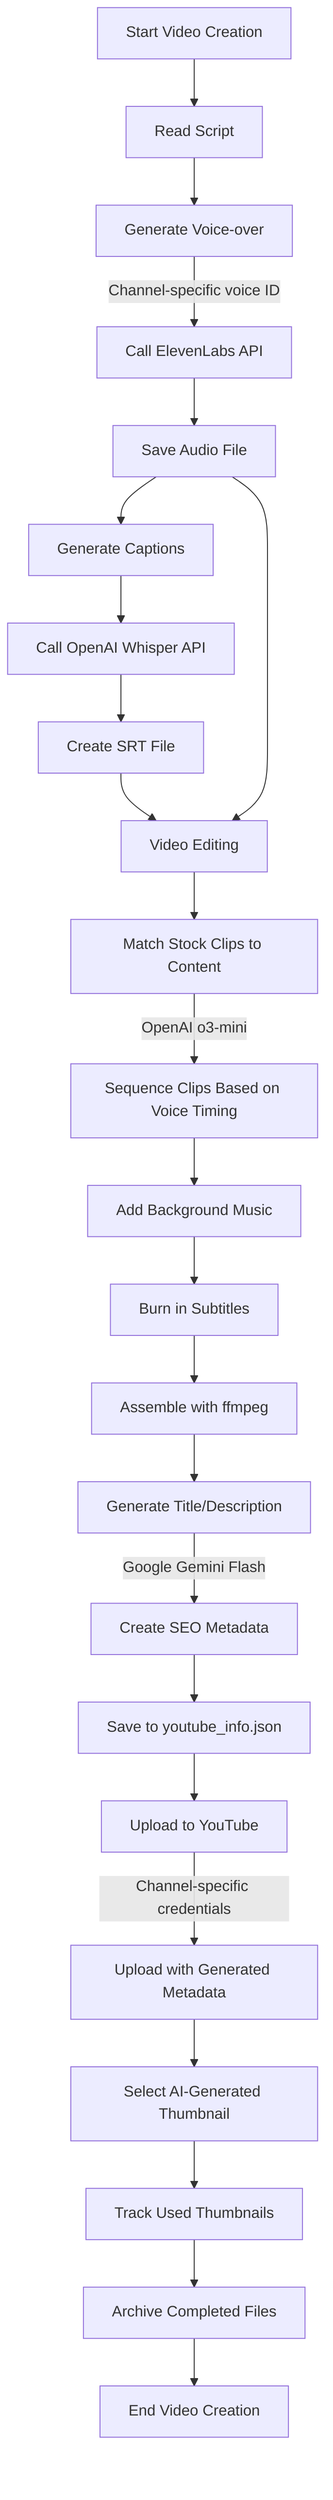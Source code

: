 flowchart TD
    A[Start Video Creation] --> B[Read Script]
    
    B --> C[Generate Voice-over]
    C -->|Channel-specific voice ID| D[Call ElevenLabs API]
    D --> E[Save Audio File]
    
    E --> F[Generate Captions]
    F --> G[Call OpenAI Whisper API]
    G --> H[Create SRT File]
    
    H & E --> I[Video Editing]
    I --> J[Match Stock Clips to Content]
    J -->|OpenAI o3-mini| K[Sequence Clips Based on Voice Timing]
    K --> L[Add Background Music]
    L --> M[Burn in Subtitles]
    M --> N[Assemble with ffmpeg]
    
    N --> O[Generate Title/Description]
    O -->|Google Gemini Flash| P[Create SEO Metadata]
    P --> Q[Save to youtube_info.json]
    
    Q --> R[Upload to YouTube]
    R -->|Channel-specific credentials| S[Upload with Generated Metadata]
    S --> T[Select AI-Generated Thumbnail]
    T --> U[Track Used Thumbnails]
    
    U --> V[Archive Completed Files]
    V --> W[End Video Creation]